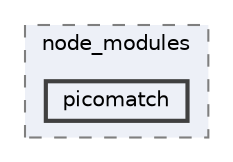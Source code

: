 digraph "pkiclassroomrescheduler/src/main/frontend/node_modules/picomatch"
{
 // LATEX_PDF_SIZE
  bgcolor="transparent";
  edge [fontname=Helvetica,fontsize=10,labelfontname=Helvetica,labelfontsize=10];
  node [fontname=Helvetica,fontsize=10,shape=box,height=0.2,width=0.4];
  compound=true
  subgraph clusterdir_72953eda66ccb3a2722c28e1c3e6c23b {
    graph [ bgcolor="#edf0f7", pencolor="grey50", label="node_modules", fontname=Helvetica,fontsize=10 style="filled,dashed", URL="dir_72953eda66ccb3a2722c28e1c3e6c23b.html",tooltip=""]
  dir_031bcc29245cefb69369495d2e1467e4 [label="picomatch", fillcolor="#edf0f7", color="grey25", style="filled,bold", URL="dir_031bcc29245cefb69369495d2e1467e4.html",tooltip=""];
  }
}
